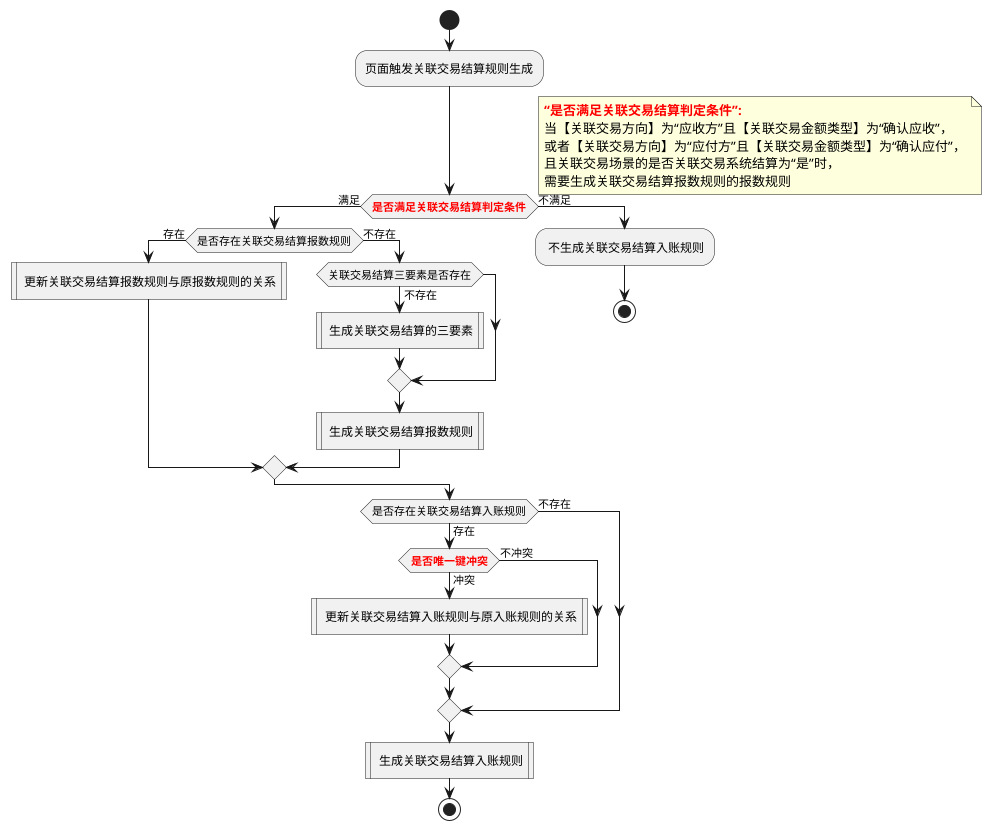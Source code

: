 @startuml
'https://plantuml.com/activity-diagram-beta

start
:页面触发关联交易结算规则生成;

if (<color:red><b>是否满足关联交易结算判定条件) then (满足)
     note right
        <color:red><b>“是否满足关联交易结算判定条件”:<color:red>
        当【关联交易方向】为“应收方”且【关联交易金额类型】为“确认应收”，
        或者【关联交易方向】为“应付方”且【关联交易金额类型】为“确认应付”，
        且关联交易场景的是否关联交易系统结算为“是”时，
        需要生成关联交易结算报数规则的报数规则
     end note
    if (是否存在关联交易结算报数规则) then (存在)
        : 更新关联交易结算报数规则与原报数规则的关系|
    else (不存在)
        if (关联交易结算三要素是否存在) then (不存在)
            : 生成关联交易结算的三要素|
        endif
        : 生成关联交易结算报数规则|
    endif
else (不满足)
    : 不生成关联交易结算入账规则;
    stop
endif
note right
    <color:red><b>“是否唯一键冲突”:<color:red>
    入账规则的唯一键在数据库并没有做唯一键约束，而是通过代码逻辑做的判断。
    唯一键为是入账规则的所有业务字段(去除创建人创建时间等字段)
end note
if (是否存在关联交易结算入账规则) then (存在)
    if (<color:red><b>是否唯一键冲突) then (冲突)
        : 更新关联交易结算入账规则与原入账规则的关系|
    else (不冲突)

    endif
else (不存在)
endif
: 生成关联交易结算入账规则|
stop

@enduml
